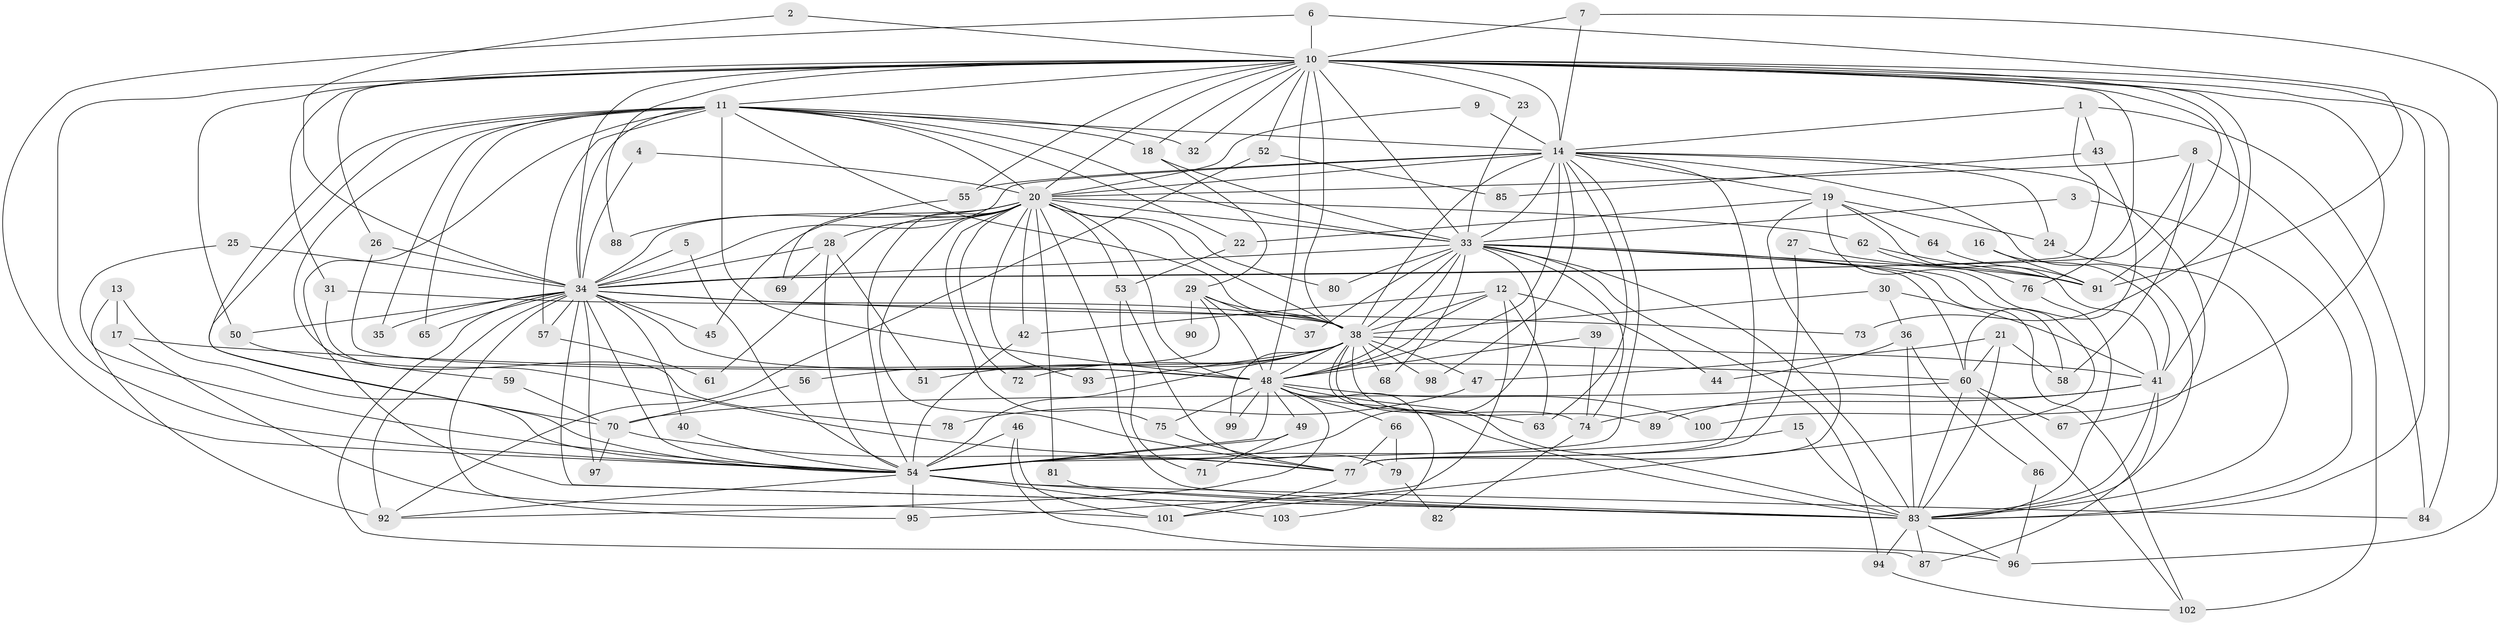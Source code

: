 // original degree distribution, {24: 0.0136986301369863, 33: 0.00684931506849315, 25: 0.0136986301369863, 23: 0.0136986301369863, 29: 0.0136986301369863, 19: 0.00684931506849315, 4: 0.08904109589041095, 5: 0.0273972602739726, 9: 0.02054794520547945, 2: 0.5547945205479452, 3: 0.21232876712328766, 7: 0.0136986301369863, 6: 0.0136986301369863}
// Generated by graph-tools (version 1.1) at 2025/36/03/04/25 23:36:37]
// undirected, 103 vertices, 254 edges
graph export_dot {
  node [color=gray90,style=filled];
  1;
  2;
  3;
  4;
  5;
  6;
  7;
  8;
  9;
  10;
  11;
  12;
  13;
  14;
  15;
  16;
  17;
  18;
  19;
  20;
  21;
  22;
  23;
  24;
  25;
  26;
  27;
  28;
  29;
  30;
  31;
  32;
  33;
  34;
  35;
  36;
  37;
  38;
  39;
  40;
  41;
  42;
  43;
  44;
  45;
  46;
  47;
  48;
  49;
  50;
  51;
  52;
  53;
  54;
  55;
  56;
  57;
  58;
  59;
  60;
  61;
  62;
  63;
  64;
  65;
  66;
  67;
  68;
  69;
  70;
  71;
  72;
  73;
  74;
  75;
  76;
  77;
  78;
  79;
  80;
  81;
  82;
  83;
  84;
  85;
  86;
  87;
  88;
  89;
  90;
  91;
  92;
  93;
  94;
  95;
  96;
  97;
  98;
  99;
  100;
  101;
  102;
  103;
  1 -- 14 [weight=1.0];
  1 -- 34 [weight=1.0];
  1 -- 43 [weight=1.0];
  1 -- 84 [weight=1.0];
  2 -- 10 [weight=1.0];
  2 -- 34 [weight=1.0];
  3 -- 33 [weight=1.0];
  3 -- 83 [weight=1.0];
  4 -- 20 [weight=1.0];
  4 -- 34 [weight=1.0];
  5 -- 34 [weight=1.0];
  5 -- 54 [weight=1.0];
  6 -- 10 [weight=1.0];
  6 -- 54 [weight=1.0];
  6 -- 91 [weight=1.0];
  7 -- 10 [weight=1.0];
  7 -- 14 [weight=1.0];
  7 -- 96 [weight=1.0];
  8 -- 20 [weight=1.0];
  8 -- 34 [weight=1.0];
  8 -- 58 [weight=1.0];
  8 -- 102 [weight=1.0];
  9 -- 14 [weight=1.0];
  9 -- 20 [weight=1.0];
  10 -- 11 [weight=1.0];
  10 -- 14 [weight=2.0];
  10 -- 18 [weight=1.0];
  10 -- 20 [weight=1.0];
  10 -- 23 [weight=1.0];
  10 -- 26 [weight=1.0];
  10 -- 31 [weight=1.0];
  10 -- 32 [weight=1.0];
  10 -- 33 [weight=2.0];
  10 -- 34 [weight=2.0];
  10 -- 38 [weight=1.0];
  10 -- 41 [weight=1.0];
  10 -- 48 [weight=2.0];
  10 -- 50 [weight=1.0];
  10 -- 52 [weight=1.0];
  10 -- 54 [weight=1.0];
  10 -- 55 [weight=1.0];
  10 -- 73 [weight=2.0];
  10 -- 76 [weight=1.0];
  10 -- 83 [weight=2.0];
  10 -- 84 [weight=1.0];
  10 -- 88 [weight=1.0];
  10 -- 91 [weight=1.0];
  10 -- 100 [weight=1.0];
  11 -- 14 [weight=2.0];
  11 -- 18 [weight=1.0];
  11 -- 20 [weight=1.0];
  11 -- 22 [weight=1.0];
  11 -- 32 [weight=1.0];
  11 -- 33 [weight=1.0];
  11 -- 34 [weight=1.0];
  11 -- 35 [weight=1.0];
  11 -- 38 [weight=1.0];
  11 -- 48 [weight=1.0];
  11 -- 54 [weight=1.0];
  11 -- 57 [weight=2.0];
  11 -- 65 [weight=1.0];
  11 -- 70 [weight=1.0];
  11 -- 77 [weight=1.0];
  11 -- 83 [weight=1.0];
  12 -- 38 [weight=1.0];
  12 -- 42 [weight=1.0];
  12 -- 44 [weight=1.0];
  12 -- 48 [weight=1.0];
  12 -- 63 [weight=1.0];
  12 -- 95 [weight=1.0];
  13 -- 17 [weight=1.0];
  13 -- 54 [weight=1.0];
  13 -- 92 [weight=1.0];
  14 -- 19 [weight=1.0];
  14 -- 20 [weight=3.0];
  14 -- 24 [weight=1.0];
  14 -- 33 [weight=1.0];
  14 -- 34 [weight=1.0];
  14 -- 38 [weight=2.0];
  14 -- 48 [weight=1.0];
  14 -- 54 [weight=1.0];
  14 -- 55 [weight=1.0];
  14 -- 63 [weight=1.0];
  14 -- 67 [weight=1.0];
  14 -- 77 [weight=1.0];
  14 -- 83 [weight=1.0];
  14 -- 98 [weight=1.0];
  15 -- 54 [weight=1.0];
  15 -- 83 [weight=1.0];
  16 -- 41 [weight=1.0];
  16 -- 91 [weight=1.0];
  17 -- 60 [weight=1.0];
  17 -- 101 [weight=1.0];
  18 -- 29 [weight=1.0];
  18 -- 33 [weight=1.0];
  19 -- 22 [weight=1.0];
  19 -- 24 [weight=1.0];
  19 -- 41 [weight=1.0];
  19 -- 64 [weight=1.0];
  19 -- 77 [weight=1.0];
  19 -- 101 [weight=1.0];
  20 -- 28 [weight=1.0];
  20 -- 33 [weight=1.0];
  20 -- 34 [weight=1.0];
  20 -- 38 [weight=1.0];
  20 -- 42 [weight=1.0];
  20 -- 45 [weight=1.0];
  20 -- 48 [weight=1.0];
  20 -- 53 [weight=1.0];
  20 -- 54 [weight=1.0];
  20 -- 61 [weight=1.0];
  20 -- 62 [weight=2.0];
  20 -- 72 [weight=1.0];
  20 -- 75 [weight=1.0];
  20 -- 77 [weight=1.0];
  20 -- 80 [weight=1.0];
  20 -- 81 [weight=1.0];
  20 -- 83 [weight=1.0];
  20 -- 88 [weight=2.0];
  20 -- 93 [weight=1.0];
  21 -- 47 [weight=1.0];
  21 -- 58 [weight=1.0];
  21 -- 60 [weight=1.0];
  21 -- 83 [weight=1.0];
  22 -- 53 [weight=1.0];
  23 -- 33 [weight=1.0];
  24 -- 83 [weight=1.0];
  25 -- 34 [weight=1.0];
  25 -- 54 [weight=1.0];
  26 -- 34 [weight=1.0];
  26 -- 48 [weight=1.0];
  27 -- 77 [weight=1.0];
  27 -- 91 [weight=1.0];
  28 -- 34 [weight=1.0];
  28 -- 51 [weight=1.0];
  28 -- 54 [weight=1.0];
  28 -- 69 [weight=1.0];
  29 -- 37 [weight=1.0];
  29 -- 38 [weight=1.0];
  29 -- 48 [weight=1.0];
  29 -- 56 [weight=1.0];
  29 -- 90 [weight=2.0];
  30 -- 36 [weight=1.0];
  30 -- 38 [weight=1.0];
  30 -- 41 [weight=1.0];
  31 -- 38 [weight=1.0];
  31 -- 78 [weight=1.0];
  33 -- 34 [weight=1.0];
  33 -- 37 [weight=1.0];
  33 -- 38 [weight=1.0];
  33 -- 48 [weight=1.0];
  33 -- 54 [weight=1.0];
  33 -- 58 [weight=1.0];
  33 -- 60 [weight=1.0];
  33 -- 68 [weight=1.0];
  33 -- 74 [weight=1.0];
  33 -- 80 [weight=2.0];
  33 -- 83 [weight=1.0];
  33 -- 91 [weight=1.0];
  33 -- 94 [weight=1.0];
  33 -- 102 [weight=1.0];
  34 -- 35 [weight=1.0];
  34 -- 38 [weight=1.0];
  34 -- 40 [weight=1.0];
  34 -- 45 [weight=1.0];
  34 -- 48 [weight=1.0];
  34 -- 50 [weight=1.0];
  34 -- 54 [weight=1.0];
  34 -- 57 [weight=1.0];
  34 -- 65 [weight=1.0];
  34 -- 73 [weight=1.0];
  34 -- 83 [weight=1.0];
  34 -- 87 [weight=1.0];
  34 -- 92 [weight=1.0];
  34 -- 95 [weight=1.0];
  34 -- 97 [weight=1.0];
  36 -- 44 [weight=1.0];
  36 -- 83 [weight=1.0];
  36 -- 86 [weight=1.0];
  38 -- 41 [weight=1.0];
  38 -- 47 [weight=1.0];
  38 -- 48 [weight=1.0];
  38 -- 51 [weight=1.0];
  38 -- 54 [weight=1.0];
  38 -- 68 [weight=1.0];
  38 -- 72 [weight=1.0];
  38 -- 74 [weight=1.0];
  38 -- 83 [weight=1.0];
  38 -- 89 [weight=1.0];
  38 -- 93 [weight=1.0];
  38 -- 98 [weight=1.0];
  38 -- 99 [weight=2.0];
  39 -- 48 [weight=2.0];
  39 -- 74 [weight=1.0];
  40 -- 54 [weight=1.0];
  41 -- 74 [weight=1.0];
  41 -- 83 [weight=1.0];
  41 -- 87 [weight=1.0];
  41 -- 89 [weight=1.0];
  42 -- 54 [weight=1.0];
  43 -- 60 [weight=1.0];
  43 -- 85 [weight=1.0];
  46 -- 54 [weight=1.0];
  46 -- 96 [weight=1.0];
  46 -- 101 [weight=1.0];
  47 -- 78 [weight=1.0];
  48 -- 49 [weight=1.0];
  48 -- 54 [weight=1.0];
  48 -- 63 [weight=1.0];
  48 -- 66 [weight=1.0];
  48 -- 75 [weight=1.0];
  48 -- 83 [weight=1.0];
  48 -- 92 [weight=1.0];
  48 -- 99 [weight=1.0];
  48 -- 100 [weight=1.0];
  48 -- 103 [weight=1.0];
  49 -- 54 [weight=1.0];
  49 -- 71 [weight=1.0];
  50 -- 59 [weight=1.0];
  52 -- 85 [weight=1.0];
  52 -- 92 [weight=1.0];
  53 -- 71 [weight=1.0];
  53 -- 79 [weight=1.0];
  54 -- 83 [weight=2.0];
  54 -- 84 [weight=1.0];
  54 -- 92 [weight=1.0];
  54 -- 95 [weight=1.0];
  54 -- 103 [weight=1.0];
  55 -- 69 [weight=1.0];
  56 -- 70 [weight=1.0];
  57 -- 61 [weight=1.0];
  59 -- 70 [weight=1.0];
  60 -- 67 [weight=1.0];
  60 -- 70 [weight=1.0];
  60 -- 83 [weight=2.0];
  60 -- 102 [weight=1.0];
  62 -- 76 [weight=1.0];
  62 -- 91 [weight=1.0];
  64 -- 91 [weight=1.0];
  66 -- 77 [weight=1.0];
  66 -- 79 [weight=1.0];
  70 -- 77 [weight=1.0];
  70 -- 97 [weight=1.0];
  74 -- 82 [weight=1.0];
  75 -- 77 [weight=1.0];
  76 -- 83 [weight=1.0];
  77 -- 101 [weight=1.0];
  79 -- 82 [weight=1.0];
  81 -- 83 [weight=1.0];
  83 -- 87 [weight=1.0];
  83 -- 94 [weight=1.0];
  83 -- 96 [weight=1.0];
  86 -- 96 [weight=1.0];
  94 -- 102 [weight=1.0];
}
